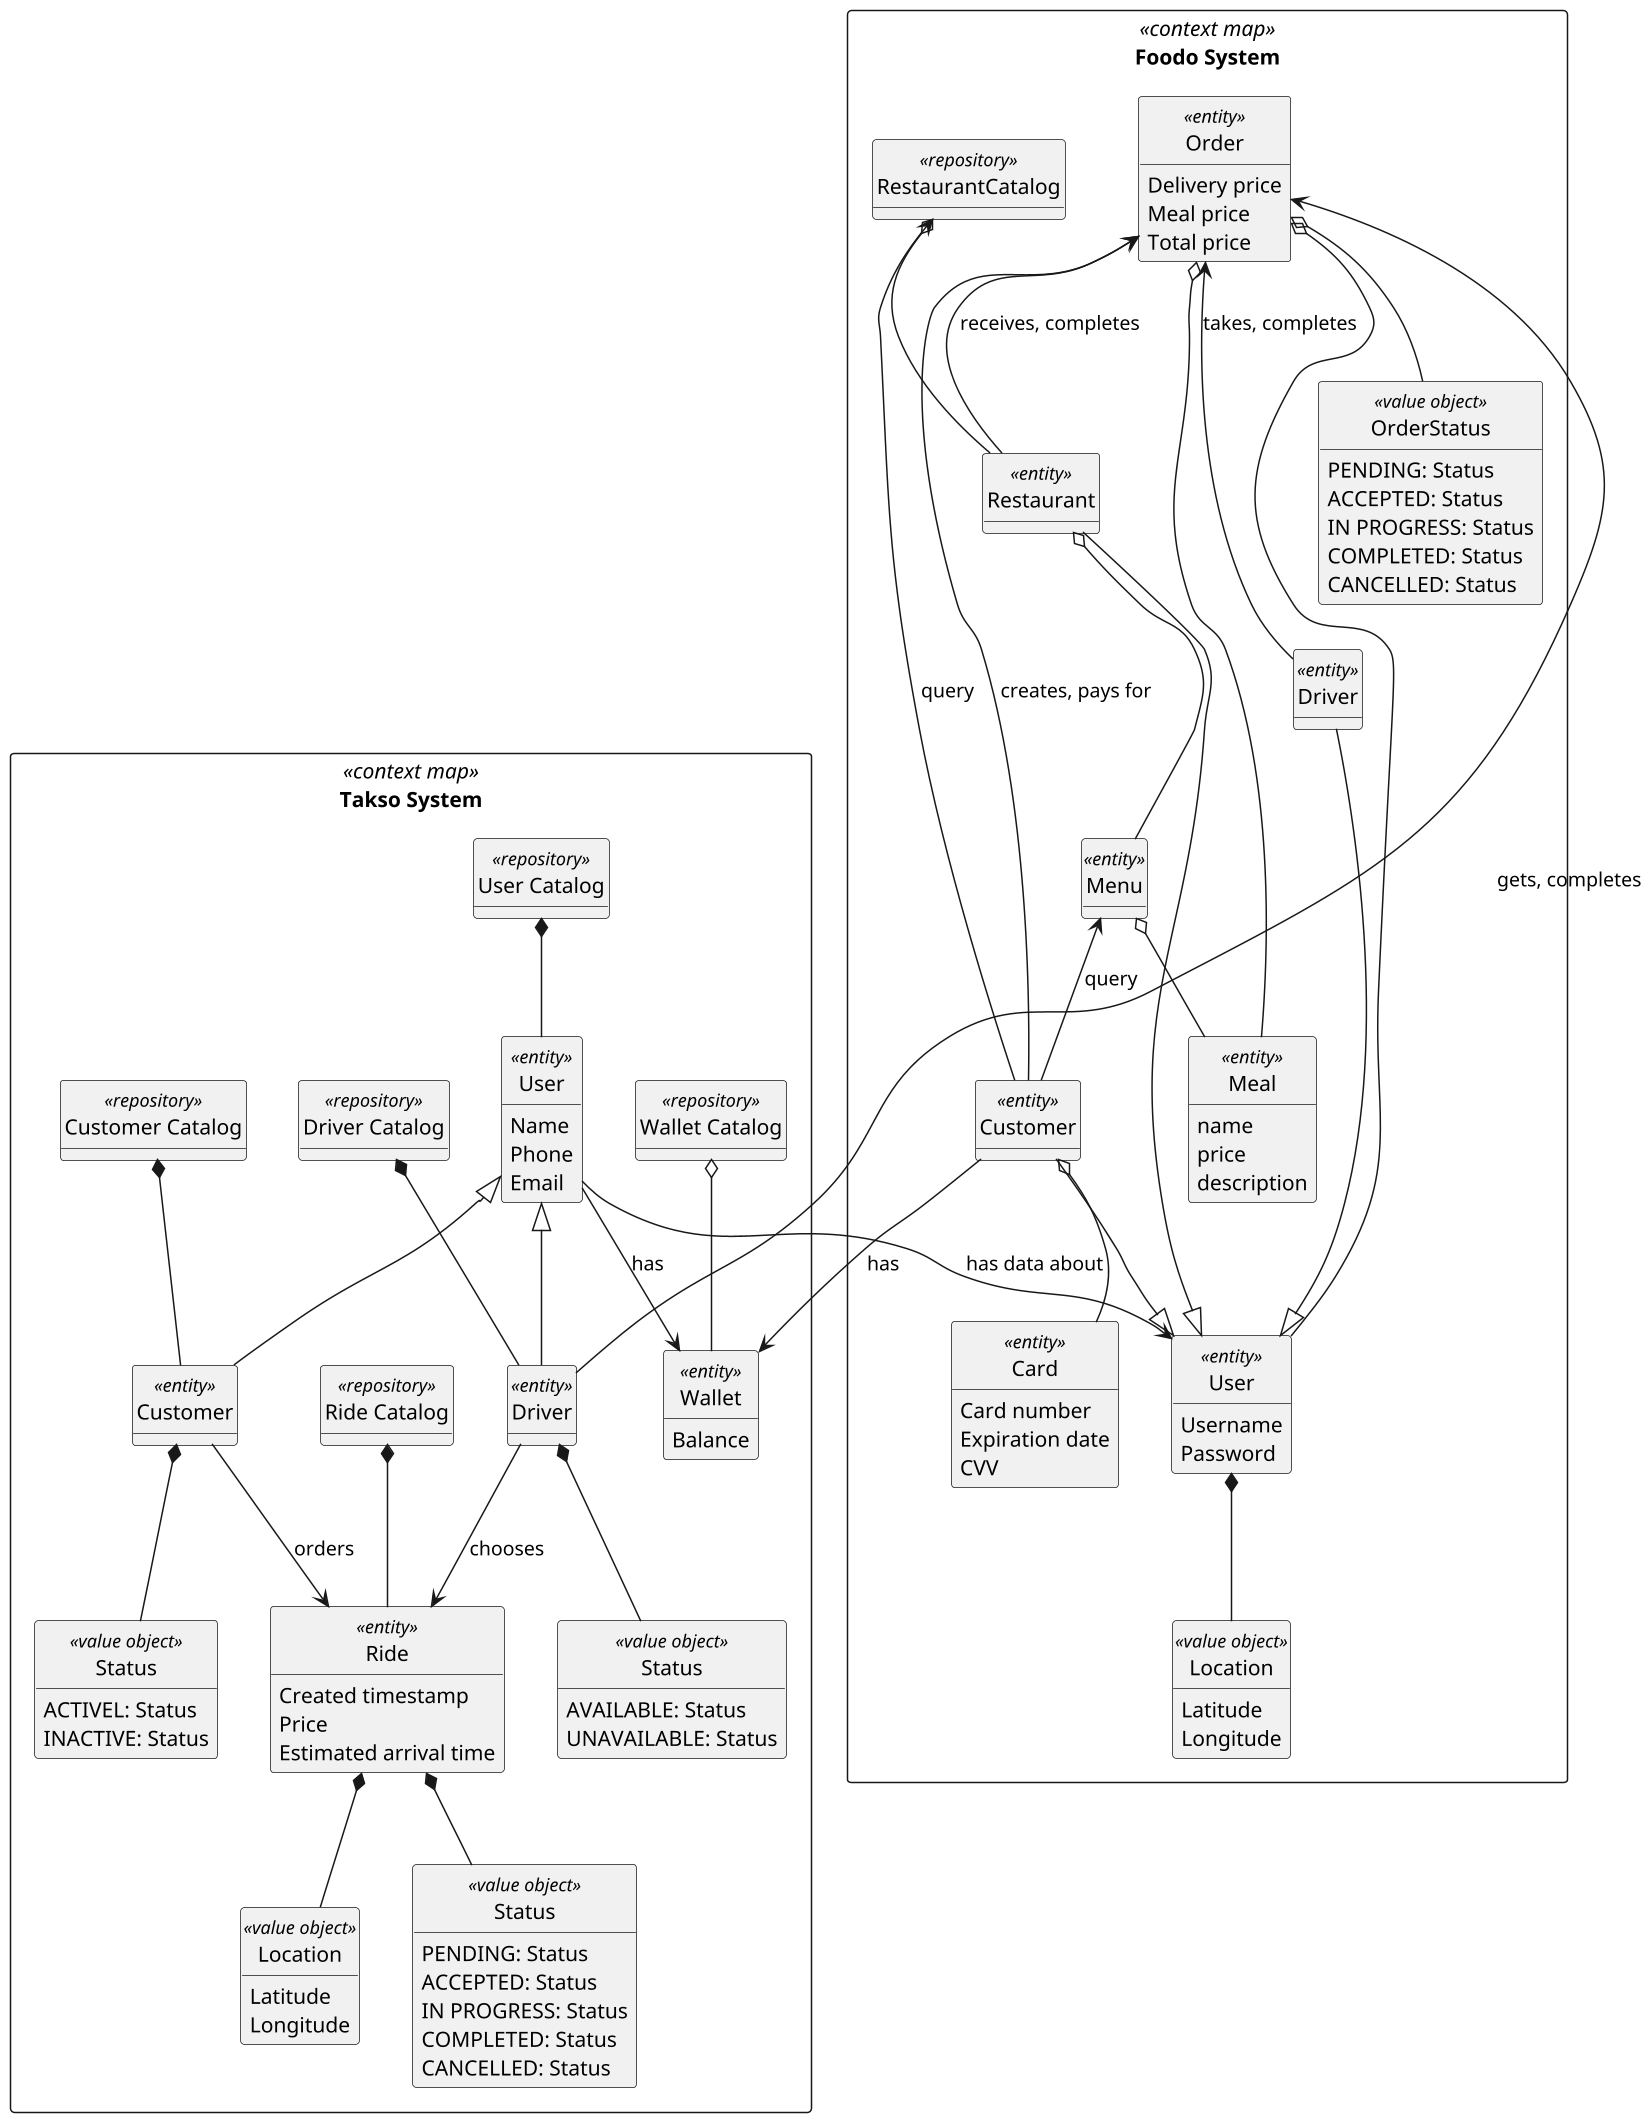 @startuml IntegratedModel2NoContexts
scale 1.5
skinparam shadowing false
skinparam monochrome true
' skinparam linetype ortho
' skinparam linetype polyline

rectangle "Takso System" <<context map>> {
    entity "User Catalog" as UserCatalog <<repository>> {
    }
    entity User <<entity>> {
        Name
        Phone
        Email
    }
    UserCatalog *-- User

    entity "Customer Catalog" as CustomerCatalog <<repository>>
    entity Customer <<entity>> {
    }
    enum "Status" as CustomerStatus <<value object>> {
        ACTIVEL: Status
        INACTIVE: Status
    }

    CustomerCatalog *-- Customer
    Customer *-- CustomerStatus

    entity "Driver Catalog" as DriverCatalog <<repository>>
    entity Driver <<entity>> {
    }
    enum "Status" as DriverStatus <<value object>> {
        AVAILABLE: Status
        UNAVAILABLE: Status
    }

    DriverCatalog *-- Driver
    Driver *-- DriverStatus

    entity "Ride Catalog" as RideCatalog <<repository>>
    entity Ride <<entity>> {
        Created timestamp
        Price
        Estimated arrival time
    }
    entity Location <<value object>> {
        Latitude
        Longitude
    }
    enum "Status" as RideStatus <<value object>> {
        PENDING: Status
        ACCEPTED: Status
        IN PROGRESS: Status
        COMPLETED: Status
        CANCELLED: Status
    }
    User <|-- Customer
    User <|-- Driver
    Ride *-- RideStatus
    RideCatalog *-- Ride
    Ride *-- Location
    Driver --> Ride : chooses
    Customer --> Ride : orders

    entity "Wallet Catalog" as TaksoBank <<repository>> {
    }
    entity Wallet <<entity>> {
        Balance
    }
    TaksoBank o-- Wallet
    User --> Wallet : has
}

hide <<entity>> circle
hide <<entity>> methods
hide <<value object>> circle
hide <<value object>> methods
hide <<repository>> circle
hide <<repository>> methods
hide <<repository>> methods


rectangle "Foodo System" as FoodoSystem <<context map>> {
    entity "User" as UserFoodo <<entity>> {
        Username
        Password
    }
    entity "Location" as LocationFoodo <<value object>> {
        Latitude
        Longitude
    }

    entity "Customer" as CustomerFoodo <<entity>> {
    }



    entity "Card" as CardFoodo <<entity>>{
        Card number
        Expiration date
        CVV
    }

    entity "Order" as OrderFoodo <<entity>> {
        Delivery price
        Meal price
        Total price
    }
    enum "OrderStatus" as OrderStatusFoodo <<value object>> {
        PENDING: Status
        ACCEPTED: Status
        IN PROGRESS: Status
        COMPLETED: Status
        CANCELLED: Status
    }

    entity RestaurantCatalog <<repository>> {
    }
    entity Restaurant <<entity>> {
    }
    entity Meal <<entity>> {
        name
        price
        description
    }
    entity Menu <<entity>> {
    }
    RestaurantCatalog o-- Restaurant
    Restaurant o-- Menu
    Menu o-- Meal

    entity "Driver" as DriverFoodo <<entity>> {
    }

    CustomerFoodo --|> UserFoodo
    DriverFoodo --|> UserFoodo
    Restaurant --|> UserFoodo
    UserFoodo *-- LocationFoodo
    OrderFoodo <-- CustomerFoodo : creates, pays for
    OrderFoodo <-- DriverFoodo : takes, completes
    OrderFoodo <-- Restaurant : receives, completes
    OrderFoodo o-- OrderStatusFoodo
    Meal --o OrderFoodo
    CustomerFoodo o-- CardFoodo

    Menu <-- CustomerFoodo : query
    RestaurantCatalog <-- CustomerFoodo : query
    OrderFoodo o-- UserFoodo
}

CustomerFoodo --> Wallet : has

Driver --> OrderFoodo : gets, completes

User --> UserFoodo : has data about

@enduml